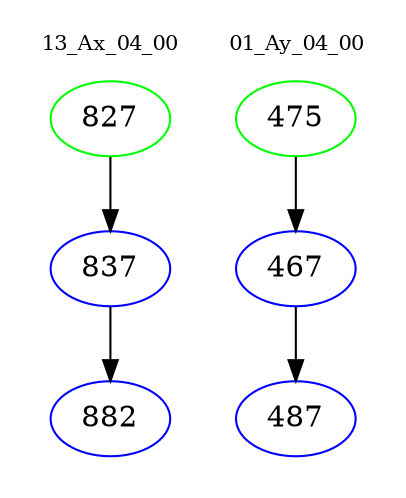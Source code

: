 digraph{
subgraph cluster_0 {
color = white
label = "13_Ax_04_00";
fontsize=10;
T0_827 [label="827", color="green"]
T0_827 -> T0_837 [color="black"]
T0_837 [label="837", color="blue"]
T0_837 -> T0_882 [color="black"]
T0_882 [label="882", color="blue"]
}
subgraph cluster_1 {
color = white
label = "01_Ay_04_00";
fontsize=10;
T1_475 [label="475", color="green"]
T1_475 -> T1_467 [color="black"]
T1_467 [label="467", color="blue"]
T1_467 -> T1_487 [color="black"]
T1_487 [label="487", color="blue"]
}
}
